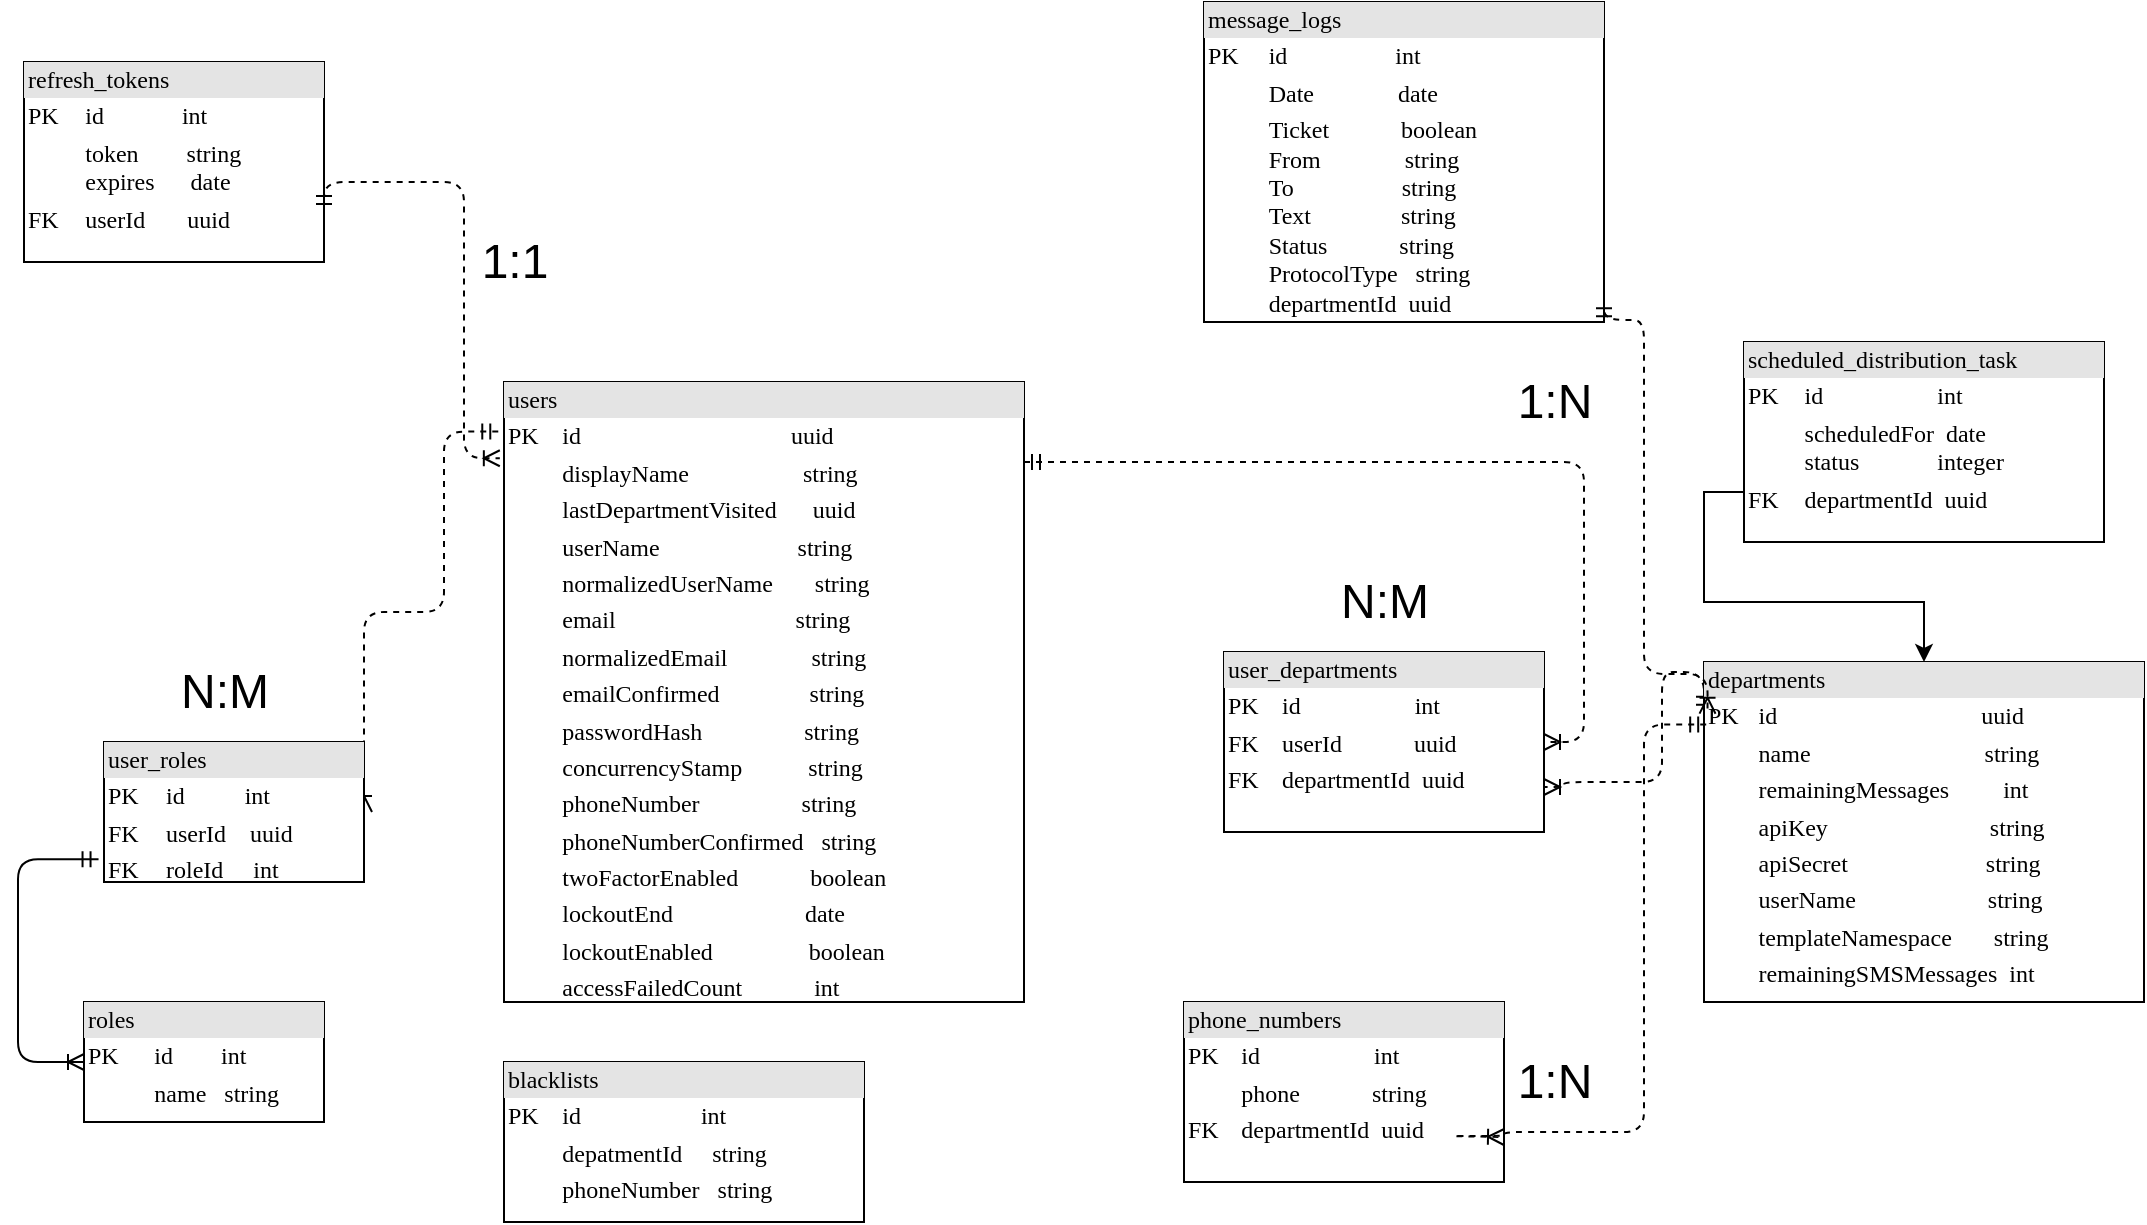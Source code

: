<mxfile version="13.9.9" type="device"><diagram name="Page-1" id="2ca16b54-16f6-2749-3443-fa8db7711227"><mxGraphModel dx="1185" dy="685" grid="1" gridSize="10" guides="1" tooltips="1" connect="1" arrows="1" fold="1" page="1" pageScale="1" pageWidth="1100" pageHeight="850" background="#ffffff" math="0" shadow="0"><root><mxCell id="0"/><mxCell id="1" parent="0"/><mxCell id="2ed32ef02a7f4228-2" value="&lt;div style=&quot;box-sizing: border-box ; width: 100% ; background: #e4e4e4 ; padding: 2px&quot;&gt;blacklists&lt;/div&gt;&lt;table style=&quot;width: 100% ; font-size: 1em&quot; cellpadding=&quot;2&quot; cellspacing=&quot;0&quot;&gt;&lt;tbody&gt;&lt;tr&gt;&lt;td&gt;PK&lt;/td&gt;&lt;td&gt;id&amp;nbsp; &amp;nbsp; &amp;nbsp; &amp;nbsp; &amp;nbsp; &amp;nbsp; &amp;nbsp; &amp;nbsp; &amp;nbsp; &amp;nbsp; int&lt;/td&gt;&lt;/tr&gt;&lt;tr&gt;&lt;td&gt;&lt;br&gt;&lt;/td&gt;&lt;td&gt;depatmentId&amp;nbsp; &amp;nbsp; &amp;nbsp;string&lt;/td&gt;&lt;/tr&gt;&lt;tr&gt;&lt;td&gt;&lt;/td&gt;&lt;td&gt;phoneNumber&amp;nbsp; &amp;nbsp;string&lt;/td&gt;&lt;/tr&gt;&lt;tr&gt;&lt;td&gt;&lt;br&gt;&lt;/td&gt;&lt;td&gt;&lt;br&gt;&lt;/td&gt;&lt;/tr&gt;&lt;tr&gt;&lt;td&gt;&lt;br&gt;&lt;/td&gt;&lt;td&gt;&lt;br&gt;&lt;/td&gt;&lt;/tr&gt;&lt;tr&gt;&lt;td&gt;&lt;br&gt;&lt;/td&gt;&lt;td&gt;&lt;br&gt;&lt;/td&gt;&lt;/tr&gt;&lt;/tbody&gt;&lt;/table&gt;" style="verticalAlign=top;align=left;overflow=fill;html=1;rounded=0;shadow=0;comic=0;labelBackgroundColor=none;strokeWidth=1;fontFamily=Verdana;fontSize=12" parent="1" vertex="1"><mxGeometry x="280" y="630" width="180" height="80" as="geometry"/></mxCell><mxCell id="2ed32ef02a7f4228-16" style="edgeStyle=orthogonalEdgeStyle;html=1;labelBackgroundColor=none;startArrow=ERmandOne;endArrow=ERoneToMany;fontFamily=Verdana;fontSize=12;align=left;exitX=-0.021;exitY=0.837;exitDx=0;exitDy=0;exitPerimeter=0;" parent="1" source="2ed32ef02a7f4228-3" target="2ed32ef02a7f4228-4" edge="1"><mxGeometry relative="1" as="geometry"><Array as="points"><mxPoint x="37" y="630"/></Array></mxGeometry></mxCell><mxCell id="2ed32ef02a7f4228-22" style="edgeStyle=orthogonalEdgeStyle;html=1;entryX=1;entryY=0.5;dashed=1;labelBackgroundColor=none;startArrow=ERmandOne;endArrow=ERoneToMany;fontFamily=Verdana;fontSize=12;align=left;exitX=-0.011;exitY=0.08;exitDx=0;exitDy=0;exitPerimeter=0;" parent="1" source="2ed32ef02a7f4228-8" target="2ed32ef02a7f4228-3" edge="1"><mxGeometry relative="1" as="geometry"><mxPoint x="260" y="400" as="sourcePoint"/><Array as="points"><mxPoint x="250" y="315"/><mxPoint x="250" y="405"/></Array></mxGeometry></mxCell><mxCell id="2ed32ef02a7f4228-3" value="&lt;div style=&quot;box-sizing: border-box ; width: 100% ; background: #e4e4e4 ; padding: 2px&quot;&gt;user_roles&lt;/div&gt;&lt;table style=&quot;width: 100% ; font-size: 1em&quot; cellpadding=&quot;2&quot; cellspacing=&quot;0&quot;&gt;&lt;tbody&gt;&lt;tr&gt;&lt;td&gt;PK&lt;/td&gt;&lt;td&gt;id&amp;nbsp; &amp;nbsp; &amp;nbsp; &amp;nbsp; &amp;nbsp; int&lt;/td&gt;&lt;/tr&gt;&lt;tr&gt;&lt;td&gt;FK&lt;/td&gt;&lt;td&gt;userId&amp;nbsp; &amp;nbsp; uuid&lt;/td&gt;&lt;/tr&gt;&lt;tr&gt;&lt;td&gt;FK&lt;/td&gt;&lt;td&gt;roleId&amp;nbsp; &amp;nbsp; &amp;nbsp;int&lt;/td&gt;&lt;/tr&gt;&lt;tr&gt;&lt;td&gt;&lt;br&gt;&lt;/td&gt;&lt;td&gt;&lt;br&gt;&lt;/td&gt;&lt;/tr&gt;&lt;/tbody&gt;&lt;/table&gt;" style="verticalAlign=top;align=left;overflow=fill;html=1;rounded=0;shadow=0;comic=0;labelBackgroundColor=none;strokeWidth=1;fontFamily=Verdana;fontSize=12" parent="1" vertex="1"><mxGeometry x="80" y="470" width="130" height="70" as="geometry"/></mxCell><mxCell id="2ed32ef02a7f4228-4" value="&lt;div style=&quot;box-sizing: border-box ; width: 100% ; background: #e4e4e4 ; padding: 2px&quot;&gt;roles&lt;/div&gt;&lt;table style=&quot;width: 100% ; font-size: 1em&quot; cellpadding=&quot;2&quot; cellspacing=&quot;0&quot;&gt;&lt;tbody&gt;&lt;tr&gt;&lt;td&gt;PK&amp;nbsp;&amp;nbsp;&lt;/td&gt;&lt;td&gt;id&amp;nbsp; &amp;nbsp; &amp;nbsp; &amp;nbsp; int&lt;/td&gt;&lt;/tr&gt;&lt;tr&gt;&lt;td&gt;&lt;br&gt;&lt;/td&gt;&lt;td&gt;name&amp;nbsp; &amp;nbsp;string&lt;/td&gt;&lt;/tr&gt;&lt;tr&gt;&lt;td&gt;&lt;/td&gt;&lt;td&gt;&lt;br&gt;&lt;/td&gt;&lt;/tr&gt;&lt;tr&gt;&lt;td&gt;&lt;br&gt;&lt;/td&gt;&lt;td&gt;&lt;br&gt;&lt;/td&gt;&lt;/tr&gt;&lt;/tbody&gt;&lt;/table&gt;" style="verticalAlign=top;align=left;overflow=fill;html=1;rounded=0;shadow=0;comic=0;labelBackgroundColor=none;strokeWidth=1;fontFamily=Verdana;fontSize=12" parent="1" vertex="1"><mxGeometry x="70" y="600" width="120" height="60" as="geometry"/></mxCell><mxCell id="2ed32ef02a7f4228-7" value="&lt;div style=&quot;box-sizing: border-box ; width: 100% ; background: #e4e4e4 ; padding: 2px&quot;&gt;refresh_tokens&lt;/div&gt;&lt;table style=&quot;width: 100% ; font-size: 1em&quot; cellpadding=&quot;2&quot; cellspacing=&quot;0&quot;&gt;&lt;tbody&gt;&lt;tr&gt;&lt;td&gt;PK&lt;/td&gt;&lt;td&gt;id&amp;nbsp; &amp;nbsp; &amp;nbsp; &amp;nbsp; &amp;nbsp; &amp;nbsp; &amp;nbsp;int&lt;/td&gt;&lt;/tr&gt;&lt;tr&gt;&lt;td&gt;&lt;br&gt;&lt;/td&gt;&lt;td&gt;token&amp;nbsp; &amp;nbsp; &amp;nbsp; &amp;nbsp; string&lt;br&gt;expires&amp;nbsp; &amp;nbsp; &amp;nbsp; date&lt;/td&gt;&lt;/tr&gt;&lt;tr&gt;&lt;td&gt;FK&lt;/td&gt;&lt;td&gt;userId&amp;nbsp; &amp;nbsp; &amp;nbsp; &amp;nbsp;uuid&lt;/td&gt;&lt;/tr&gt;&lt;tr&gt;&lt;td&gt;&lt;/td&gt;&lt;td&gt;&lt;/td&gt;&lt;/tr&gt;&lt;/tbody&gt;&lt;/table&gt;" style="verticalAlign=top;align=left;overflow=fill;html=1;rounded=0;shadow=0;comic=0;labelBackgroundColor=none;strokeWidth=1;fontFamily=Verdana;fontSize=12" parent="1" vertex="1"><mxGeometry x="40" y="130" width="150" height="100" as="geometry"/></mxCell><mxCell id="2ed32ef02a7f4228-8" value="&lt;div style=&quot;box-sizing: border-box ; width: 100% ; background: #e4e4e4 ; padding: 2px&quot;&gt;users&lt;/div&gt;&lt;table style=&quot;width: 100% ; font-size: 1em&quot; cellpadding=&quot;2&quot; cellspacing=&quot;0&quot;&gt;&lt;tbody&gt;&lt;tr&gt;&lt;td&gt;PK&lt;/td&gt;&lt;td&gt;id&amp;nbsp; &amp;nbsp; &amp;nbsp; &amp;nbsp; &amp;nbsp; &amp;nbsp; &amp;nbsp; &amp;nbsp; &amp;nbsp; &amp;nbsp; &amp;nbsp; &amp;nbsp; &amp;nbsp; &amp;nbsp; &amp;nbsp; &amp;nbsp; &amp;nbsp; &amp;nbsp;uuid&amp;nbsp; &amp;nbsp; &amp;nbsp; &amp;nbsp;&lt;/td&gt;&lt;/tr&gt;&lt;tr&gt;&lt;td&gt;&lt;br&gt;&lt;/td&gt;&lt;td&gt;displayName&amp;nbsp; &amp;nbsp; &amp;nbsp; &amp;nbsp; &amp;nbsp; &amp;nbsp; &amp;nbsp; &amp;nbsp; &amp;nbsp; &amp;nbsp;string&lt;/td&gt;&lt;/tr&gt;&lt;tr&gt;&lt;td&gt;&lt;/td&gt;&lt;td&gt;lastDepartmentVisited&amp;nbsp; &amp;nbsp; &amp;nbsp; uuid&lt;/td&gt;&lt;/tr&gt;&lt;tr&gt;&lt;td&gt;&lt;br&gt;&lt;/td&gt;&lt;td&gt;userName&amp;nbsp; &amp;nbsp; &amp;nbsp; &amp;nbsp; &amp;nbsp; &amp;nbsp; &amp;nbsp; &amp;nbsp; &amp;nbsp; &amp;nbsp; &amp;nbsp; &amp;nbsp;string&lt;br&gt;&lt;/td&gt;&lt;/tr&gt;&lt;tr&gt;&lt;td&gt;&lt;br&gt;&lt;/td&gt;&lt;td&gt;normalizedUserName&amp;nbsp; &amp;nbsp; &amp;nbsp; &amp;nbsp;string&lt;br&gt;&lt;/td&gt;&lt;/tr&gt;&lt;tr&gt;&lt;td&gt;&lt;br&gt;&lt;/td&gt;&lt;td&gt;email&amp;nbsp; &amp;nbsp; &amp;nbsp; &amp;nbsp; &amp;nbsp; &amp;nbsp; &amp;nbsp; &amp;nbsp; &amp;nbsp; &amp;nbsp; &amp;nbsp; &amp;nbsp; &amp;nbsp; &amp;nbsp; &amp;nbsp; string&lt;br&gt;&lt;/td&gt;&lt;/tr&gt;&lt;tr&gt;&lt;td&gt;&lt;br&gt;&lt;/td&gt;&lt;td&gt;normalizedEmail&amp;nbsp; &amp;nbsp; &amp;nbsp; &amp;nbsp; &amp;nbsp; &amp;nbsp; &amp;nbsp; string&lt;br&gt;&lt;/td&gt;&lt;/tr&gt;&lt;tr&gt;&lt;td&gt;&lt;br&gt;&lt;/td&gt;&lt;td&gt;emailConfirmed&amp;nbsp; &amp;nbsp; &amp;nbsp; &amp;nbsp; &amp;nbsp; &amp;nbsp; &amp;nbsp; &amp;nbsp;string&lt;br&gt;&lt;/td&gt;&lt;/tr&gt;&lt;tr&gt;&lt;td&gt;&lt;br&gt;&lt;/td&gt;&lt;td&gt;passwordHash&amp;nbsp; &amp;nbsp; &amp;nbsp; &amp;nbsp; &amp;nbsp; &amp;nbsp; &amp;nbsp; &amp;nbsp; &amp;nbsp;string&lt;br&gt;&lt;/td&gt;&lt;/tr&gt;&lt;tr&gt;&lt;td&gt;&lt;br&gt;&lt;/td&gt;&lt;td&gt;concurrencyStamp&amp;nbsp; &amp;nbsp; &amp;nbsp; &amp;nbsp; &amp;nbsp; &amp;nbsp;string&lt;br&gt;&lt;/td&gt;&lt;/tr&gt;&lt;tr&gt;&lt;td&gt;&lt;br&gt;&lt;/td&gt;&lt;td&gt;phoneNumber&amp;nbsp; &amp;nbsp; &amp;nbsp; &amp;nbsp; &amp;nbsp; &amp;nbsp; &amp;nbsp; &amp;nbsp; &amp;nbsp;string&lt;br&gt;&lt;/td&gt;&lt;/tr&gt;&lt;tr&gt;&lt;td&gt;&lt;br&gt;&lt;/td&gt;&lt;td&gt;phoneNumberConfirmed&amp;nbsp; &amp;nbsp;string&lt;br&gt;&lt;/td&gt;&lt;/tr&gt;&lt;tr&gt;&lt;td&gt;&lt;br&gt;&lt;/td&gt;&lt;td&gt;twoFactorEnabled&amp;nbsp; &amp;nbsp; &amp;nbsp; &amp;nbsp; &amp;nbsp; &amp;nbsp; boolean&lt;br&gt;&lt;/td&gt;&lt;/tr&gt;&lt;tr&gt;&lt;td&gt;&lt;br&gt;&lt;/td&gt;&lt;td&gt;lockoutEnd&amp;nbsp; &amp;nbsp; &amp;nbsp; &amp;nbsp; &amp;nbsp; &amp;nbsp; &amp;nbsp; &amp;nbsp; &amp;nbsp; &amp;nbsp; &amp;nbsp; date&lt;br&gt;&lt;/td&gt;&lt;/tr&gt;&lt;tr&gt;&lt;td&gt;&lt;br&gt;&lt;/td&gt;&lt;td&gt;lockoutEnabled&amp;nbsp; &amp;nbsp; &amp;nbsp; &amp;nbsp; &amp;nbsp; &amp;nbsp; &amp;nbsp; &amp;nbsp; boolean&lt;br&gt;&lt;/td&gt;&lt;/tr&gt;&lt;tr&gt;&lt;td&gt;&lt;br&gt;&lt;/td&gt;&lt;td&gt;accessFailedCount&amp;nbsp; &amp;nbsp; &amp;nbsp; &amp;nbsp; &amp;nbsp; &amp;nbsp; int&lt;br&gt;&lt;/td&gt;&lt;/tr&gt;&lt;tr&gt;&lt;td&gt;&lt;br&gt;&lt;/td&gt;&lt;td&gt;&lt;br&gt;&lt;/td&gt;&lt;/tr&gt;&lt;/tbody&gt;&lt;/table&gt;" style="verticalAlign=top;align=left;overflow=fill;html=1;rounded=0;shadow=0;comic=0;labelBackgroundColor=none;strokeWidth=1;fontFamily=Verdana;fontSize=12" parent="1" vertex="1"><mxGeometry x="280" y="290" width="260" height="310" as="geometry"/></mxCell><mxCell id="2ed32ef02a7f4228-9" value="&lt;div style=&quot;box-sizing: border-box ; width: 100% ; background: #e4e4e4 ; padding: 2px&quot;&gt;user_departments&lt;/div&gt;&lt;table style=&quot;width: 100% ; font-size: 1em&quot; cellpadding=&quot;2&quot; cellspacing=&quot;0&quot;&gt;&lt;tbody&gt;&lt;tr&gt;&lt;td&gt;PK&lt;/td&gt;&lt;td&gt;id&amp;nbsp; &amp;nbsp; &amp;nbsp; &amp;nbsp; &amp;nbsp; &amp;nbsp; &amp;nbsp; &amp;nbsp; &amp;nbsp; &amp;nbsp;int&lt;/td&gt;&lt;/tr&gt;&lt;tr&gt;&lt;td&gt;FK&lt;/td&gt;&lt;td&gt;userId&amp;nbsp; &amp;nbsp; &amp;nbsp; &amp;nbsp; &amp;nbsp; &amp;nbsp; uuid&lt;/td&gt;&lt;/tr&gt;&lt;tr&gt;&lt;td&gt;FK&lt;/td&gt;&lt;td&gt;departmentId&amp;nbsp; uuid&lt;/td&gt;&lt;/tr&gt;&lt;/tbody&gt;&lt;/table&gt;" style="verticalAlign=top;align=left;overflow=fill;html=1;rounded=0;shadow=0;comic=0;labelBackgroundColor=none;strokeWidth=1;fontFamily=Verdana;fontSize=12" parent="1" vertex="1"><mxGeometry x="640" y="425" width="160" height="90" as="geometry"/></mxCell><mxCell id="2ed32ef02a7f4228-21" style="edgeStyle=orthogonalEdgeStyle;html=1;entryX=1;entryY=0.75;dashed=1;labelBackgroundColor=none;startArrow=ERmandOne;endArrow=ERoneToMany;fontFamily=Verdana;fontSize=12;align=left;entryDx=0;entryDy=0;exitX=0;exitY=0.149;exitDx=0;exitDy=0;exitPerimeter=0;" parent="1" source="2ed32ef02a7f4228-10" target="2ed32ef02a7f4228-9" edge="1"><mxGeometry relative="1" as="geometry"><mxPoint x="859" y="470" as="sourcePoint"/><Array as="points"><mxPoint x="859" y="435"/><mxPoint x="859" y="490"/><mxPoint x="810" y="490"/><mxPoint x="810" y="492"/></Array></mxGeometry></mxCell><mxCell id="2ed32ef02a7f4228-10" value="&lt;div style=&quot;box-sizing: border-box ; width: 100% ; background: #e4e4e4 ; padding: 2px&quot;&gt;departments&lt;/div&gt;&lt;table style=&quot;width: 100% ; font-size: 1em&quot; cellpadding=&quot;2&quot; cellspacing=&quot;0&quot;&gt;&lt;tbody&gt;&lt;tr&gt;&lt;td&gt;PK&lt;/td&gt;&lt;td&gt;id&amp;nbsp; &amp;nbsp; &amp;nbsp; &amp;nbsp; &amp;nbsp; &amp;nbsp; &amp;nbsp; &amp;nbsp; &amp;nbsp; &amp;nbsp; &amp;nbsp; &amp;nbsp; &amp;nbsp; &amp;nbsp; &amp;nbsp; &amp;nbsp; &amp;nbsp; uuid&lt;/td&gt;&lt;/tr&gt;&lt;tr&gt;&lt;td&gt;&lt;br&gt;&lt;/td&gt;&lt;td&gt;name&amp;nbsp; &amp;nbsp; &amp;nbsp; &amp;nbsp; &amp;nbsp; &amp;nbsp; &amp;nbsp; &amp;nbsp; &amp;nbsp; &amp;nbsp; &amp;nbsp; &amp;nbsp; &amp;nbsp; &amp;nbsp; &amp;nbsp;string&lt;/td&gt;&lt;/tr&gt;&lt;tr&gt;&lt;td&gt;&lt;/td&gt;&lt;td&gt;remainingMessages&amp;nbsp; &amp;nbsp; &amp;nbsp; &amp;nbsp; &amp;nbsp;int&lt;/td&gt;&lt;/tr&gt;&lt;tr&gt;&lt;td&gt;&lt;br&gt;&lt;/td&gt;&lt;td&gt;apiKey&amp;nbsp; &amp;nbsp; &amp;nbsp; &amp;nbsp; &amp;nbsp; &amp;nbsp; &amp;nbsp; &amp;nbsp; &amp;nbsp; &amp;nbsp; &amp;nbsp; &amp;nbsp; &amp;nbsp; &amp;nbsp;string&lt;br&gt;&lt;/td&gt;&lt;/tr&gt;&lt;tr&gt;&lt;td&gt;&lt;br&gt;&lt;/td&gt;&lt;td&gt;apiSecret&amp;nbsp; &amp;nbsp; &amp;nbsp; &amp;nbsp; &amp;nbsp; &amp;nbsp; &amp;nbsp; &amp;nbsp; &amp;nbsp; &amp;nbsp; &amp;nbsp; &amp;nbsp;string&lt;br&gt;&lt;/td&gt;&lt;/tr&gt;&lt;tr&gt;&lt;td&gt;&lt;br&gt;&lt;/td&gt;&lt;td&gt;userName&amp;nbsp; &amp;nbsp; &amp;nbsp; &amp;nbsp; &amp;nbsp; &amp;nbsp; &amp;nbsp; &amp;nbsp; &amp;nbsp; &amp;nbsp; &amp;nbsp; string&lt;br&gt;&lt;/td&gt;&lt;/tr&gt;&lt;tr&gt;&lt;td&gt;&lt;br&gt;&lt;/td&gt;&lt;td&gt;templateNamespace&amp;nbsp; &amp;nbsp; &amp;nbsp; &amp;nbsp;string&lt;br&gt;&lt;/td&gt;&lt;/tr&gt;&lt;tr&gt;&lt;td&gt;&lt;br&gt;&lt;/td&gt;&lt;td&gt;remainingSMSMessages&amp;nbsp; int&lt;br&gt;&lt;/td&gt;&lt;/tr&gt;&lt;tr&gt;&lt;td&gt;&lt;br&gt;&lt;/td&gt;&lt;td&gt;&lt;br&gt;&lt;/td&gt;&lt;/tr&gt;&lt;tr&gt;&lt;td&gt;&lt;br&gt;&lt;/td&gt;&lt;td&gt;&lt;br&gt;&lt;/td&gt;&lt;/tr&gt;&lt;tr&gt;&lt;td&gt;&lt;br&gt;&lt;/td&gt;&lt;td&gt;&lt;br&gt;&lt;/td&gt;&lt;/tr&gt;&lt;tr&gt;&lt;td&gt;&lt;br&gt;&lt;/td&gt;&lt;td&gt;&lt;br&gt;&lt;/td&gt;&lt;/tr&gt;&lt;/tbody&gt;&lt;/table&gt;" style="verticalAlign=top;align=left;overflow=fill;html=1;rounded=0;shadow=0;comic=0;labelBackgroundColor=none;strokeWidth=1;fontFamily=Verdana;fontSize=12" parent="1" vertex="1"><mxGeometry x="880" y="430" width="220" height="170" as="geometry"/></mxCell><mxCell id="2ed32ef02a7f4228-11" value="&lt;div style=&quot;box-sizing: border-box ; width: 100% ; background: #e4e4e4 ; padding: 2px&quot;&gt;message_logs&lt;/div&gt;&lt;table style=&quot;width: 100% ; font-size: 1em&quot; cellpadding=&quot;2&quot; cellspacing=&quot;0&quot;&gt;&lt;tbody&gt;&lt;tr&gt;&lt;td&gt;PK&lt;/td&gt;&lt;td&gt;id&amp;nbsp; &amp;nbsp; &amp;nbsp; &amp;nbsp; &amp;nbsp; &amp;nbsp; &amp;nbsp; &amp;nbsp; &amp;nbsp; int&lt;/td&gt;&lt;/tr&gt;&lt;tr&gt;&lt;td&gt;&lt;br&gt;&lt;/td&gt;&lt;td&gt;Date&amp;nbsp; &amp;nbsp; &amp;nbsp; &amp;nbsp; &amp;nbsp; &amp;nbsp; &amp;nbsp; date&lt;/td&gt;&lt;/tr&gt;&lt;tr&gt;&lt;td&gt;&lt;/td&gt;&lt;td&gt;Ticket&amp;nbsp; &amp;nbsp; &amp;nbsp; &amp;nbsp; &amp;nbsp; &amp;nbsp; boolean&lt;br&gt;From&amp;nbsp; &amp;nbsp; &amp;nbsp; &amp;nbsp; &amp;nbsp; &amp;nbsp; &amp;nbsp; string&lt;br&gt;To&amp;nbsp; &amp;nbsp; &amp;nbsp; &amp;nbsp; &amp;nbsp; &amp;nbsp; &amp;nbsp; &amp;nbsp; &amp;nbsp; string&lt;br&gt;Text&amp;nbsp; &amp;nbsp; &amp;nbsp; &amp;nbsp; &amp;nbsp; &amp;nbsp; &amp;nbsp; &amp;nbsp;string&lt;br&gt;Status&amp;nbsp; &amp;nbsp; &amp;nbsp; &amp;nbsp; &amp;nbsp; &amp;nbsp; string&lt;br&gt;ProtocolType&amp;nbsp; &amp;nbsp;string&lt;br&gt;departmentId&amp;nbsp; uuid&lt;/td&gt;&lt;/tr&gt;&lt;/tbody&gt;&lt;/table&gt;" style="verticalAlign=top;align=left;overflow=fill;html=1;rounded=0;shadow=0;comic=0;labelBackgroundColor=none;strokeWidth=1;fontFamily=Verdana;fontSize=12" parent="1" vertex="1"><mxGeometry x="630" y="100" width="200" height="160" as="geometry"/></mxCell><mxCell id="t9tzjTjHFU9c86GQNIYI-2" style="edgeStyle=orthogonalEdgeStyle;html=1;entryX=1;entryY=0.5;dashed=1;labelBackgroundColor=none;startArrow=ERmandOne;endArrow=ERoneToMany;fontFamily=Verdana;fontSize=12;align=left;entryDx=0;entryDy=0;" edge="1" parent="1" source="2ed32ef02a7f4228-8" target="2ed32ef02a7f4228-9"><mxGeometry relative="1" as="geometry"><mxPoint x="940" y="350.04" as="sourcePoint"/><mxPoint x="840" y="377.21" as="targetPoint"/><Array as="points"><mxPoint x="820" y="330"/><mxPoint x="820" y="470"/></Array></mxGeometry></mxCell><mxCell id="t9tzjTjHFU9c86GQNIYI-4" style="edgeStyle=orthogonalEdgeStyle;html=1;dashed=1;labelBackgroundColor=none;startArrow=ERmandOne;endArrow=ERoneToMany;fontFamily=Verdana;fontSize=12;align=left;exitX=1;exitY=0.932;exitDx=0;exitDy=0;exitPerimeter=0;entryX=0.008;entryY=0.152;entryDx=0;entryDy=0;entryPerimeter=0;" edge="1" parent="1" source="2ed32ef02a7f4228-11" target="2ed32ef02a7f4228-10"><mxGeometry relative="1" as="geometry"><mxPoint x="780" y="330" as="sourcePoint"/><mxPoint x="960" y="470" as="targetPoint"/><Array as="points"><mxPoint x="850" y="259"/><mxPoint x="850" y="436"/></Array></mxGeometry></mxCell><mxCell id="t9tzjTjHFU9c86GQNIYI-5" style="edgeStyle=orthogonalEdgeStyle;html=1;dashed=1;labelBackgroundColor=none;startArrow=ERmandOne;endArrow=ERoneToMany;fontFamily=Verdana;fontSize=12;align=left;exitX=1;exitY=0.75;exitDx=0;exitDy=0;entryX=-0.008;entryY=0.123;entryDx=0;entryDy=0;entryPerimeter=0;" edge="1" parent="1" source="2ed32ef02a7f4228-7" target="2ed32ef02a7f4228-8"><mxGeometry relative="1" as="geometry"><mxPoint x="248.57" y="489.8" as="sourcePoint"/><mxPoint x="249" y="560" as="targetPoint"/><Array as="points"><mxPoint x="260" y="190"/><mxPoint x="260" y="328"/></Array></mxGeometry></mxCell><mxCell id="t9tzjTjHFU9c86GQNIYI-6" value="&lt;font style=&quot;font-size: 24px&quot;&gt;N:M&lt;/font&gt;" style="text;html=1;align=center;verticalAlign=middle;resizable=0;points=[];autosize=1;" vertex="1" parent="1"><mxGeometry x="110" y="435" width="60" height="20" as="geometry"/></mxCell><mxCell id="t9tzjTjHFU9c86GQNIYI-7" value="&lt;font style=&quot;font-size: 24px&quot;&gt;N:M&lt;/font&gt;" style="text;html=1;align=center;verticalAlign=middle;resizable=0;points=[];autosize=1;" vertex="1" parent="1"><mxGeometry x="690" y="390" width="60" height="20" as="geometry"/></mxCell><mxCell id="t9tzjTjHFU9c86GQNIYI-8" value="&lt;font style=&quot;font-size: 24px&quot;&gt;1:1&lt;/font&gt;" style="text;html=1;align=center;verticalAlign=middle;resizable=0;points=[];autosize=1;" vertex="1" parent="1"><mxGeometry x="260" y="220" width="50" height="20" as="geometry"/></mxCell><mxCell id="t9tzjTjHFU9c86GQNIYI-9" value="&lt;font style=&quot;font-size: 24px&quot;&gt;1:N&lt;/font&gt;" style="text;html=1;align=center;verticalAlign=middle;resizable=0;points=[];autosize=1;" vertex="1" parent="1"><mxGeometry x="780" y="290" width="50" height="20" as="geometry"/></mxCell><mxCell id="t9tzjTjHFU9c86GQNIYI-10" value="&lt;div style=&quot;box-sizing: border-box ; width: 100% ; background: #e4e4e4 ; padding: 2px&quot;&gt;phone_numbers&lt;/div&gt;&lt;table style=&quot;width: 100% ; font-size: 1em&quot; cellpadding=&quot;2&quot; cellspacing=&quot;0&quot;&gt;&lt;tbody&gt;&lt;tr&gt;&lt;td&gt;PK&lt;/td&gt;&lt;td&gt;id&amp;nbsp; &amp;nbsp; &amp;nbsp; &amp;nbsp; &amp;nbsp; &amp;nbsp; &amp;nbsp; &amp;nbsp; &amp;nbsp; &amp;nbsp;int&lt;/td&gt;&lt;/tr&gt;&lt;tr&gt;&lt;td&gt;&lt;br&gt;&lt;/td&gt;&lt;td&gt;phone&amp;nbsp; &amp;nbsp; &amp;nbsp; &amp;nbsp; &amp;nbsp; &amp;nbsp; string&lt;/td&gt;&lt;/tr&gt;&lt;tr&gt;&lt;td&gt;FK&lt;/td&gt;&lt;td&gt;departmentId&amp;nbsp; uuid&lt;/td&gt;&lt;/tr&gt;&lt;/tbody&gt;&lt;/table&gt;" style="verticalAlign=top;align=left;overflow=fill;html=1;rounded=0;shadow=0;comic=0;labelBackgroundColor=none;strokeWidth=1;fontFamily=Verdana;fontSize=12" vertex="1" parent="1"><mxGeometry x="620" y="600" width="160" height="90" as="geometry"/></mxCell><mxCell id="t9tzjTjHFU9c86GQNIYI-11" style="edgeStyle=orthogonalEdgeStyle;html=1;entryX=1;entryY=0.75;dashed=1;labelBackgroundColor=none;startArrow=ERmandOne;endArrow=ERoneToMany;fontFamily=Verdana;fontSize=12;align=left;entryDx=0;entryDy=0;exitX=0.005;exitY=0.184;exitDx=0;exitDy=0;exitPerimeter=0;" edge="1" parent="1" source="2ed32ef02a7f4228-10" target="t9tzjTjHFU9c86GQNIYI-10"><mxGeometry relative="1" as="geometry"><mxPoint x="850.0" y="630.27" as="sourcePoint"/><mxPoint x="770.0" y="667.44" as="targetPoint"/><Array as="points"><mxPoint x="850" y="461"/><mxPoint x="850" y="665"/><mxPoint x="780" y="665"/><mxPoint x="780" y="667"/><mxPoint x="750" y="667"/></Array></mxGeometry></mxCell><mxCell id="t9tzjTjHFU9c86GQNIYI-12" value="&lt;font style=&quot;font-size: 24px&quot;&gt;1:N&lt;/font&gt;" style="text;html=1;align=center;verticalAlign=middle;resizable=0;points=[];autosize=1;" vertex="1" parent="1"><mxGeometry x="780" y="630" width="50" height="20" as="geometry"/></mxCell><mxCell id="t9tzjTjHFU9c86GQNIYI-15" style="edgeStyle=orthogonalEdgeStyle;rounded=0;orthogonalLoop=1;jettySize=auto;html=1;exitX=0;exitY=0.75;exitDx=0;exitDy=0;" edge="1" parent="1" source="t9tzjTjHFU9c86GQNIYI-13" target="2ed32ef02a7f4228-10"><mxGeometry relative="1" as="geometry"/></mxCell><mxCell id="t9tzjTjHFU9c86GQNIYI-13" value="&lt;div style=&quot;box-sizing: border-box ; width: 100% ; background: #e4e4e4 ; padding: 2px&quot;&gt;scheduled_distribution_task&lt;/div&gt;&lt;table style=&quot;width: 100% ; font-size: 1em&quot; cellpadding=&quot;2&quot; cellspacing=&quot;0&quot;&gt;&lt;tbody&gt;&lt;tr&gt;&lt;td&gt;PK&lt;/td&gt;&lt;td&gt;id&amp;nbsp; &amp;nbsp; &amp;nbsp; &amp;nbsp; &amp;nbsp; &amp;nbsp; &amp;nbsp; &amp;nbsp; &amp;nbsp; &amp;nbsp;int&lt;/td&gt;&lt;/tr&gt;&lt;tr&gt;&lt;td&gt;&lt;br&gt;&lt;/td&gt;&lt;td&gt;scheduledFor&amp;nbsp; date&lt;br&gt;status&amp;nbsp; &amp;nbsp; &amp;nbsp; &amp;nbsp; &amp;nbsp; &amp;nbsp; &amp;nbsp;integer&lt;/td&gt;&lt;/tr&gt;&lt;tr&gt;&lt;td&gt;FK&lt;/td&gt;&lt;td&gt;departmentId&amp;nbsp; uuid&lt;/td&gt;&lt;/tr&gt;&lt;/tbody&gt;&lt;/table&gt;" style="verticalAlign=top;align=left;overflow=fill;html=1;rounded=0;shadow=0;comic=0;labelBackgroundColor=none;strokeWidth=1;fontFamily=Verdana;fontSize=12" vertex="1" parent="1"><mxGeometry x="900" y="270" width="180" height="100" as="geometry"/></mxCell></root></mxGraphModel></diagram></mxfile>